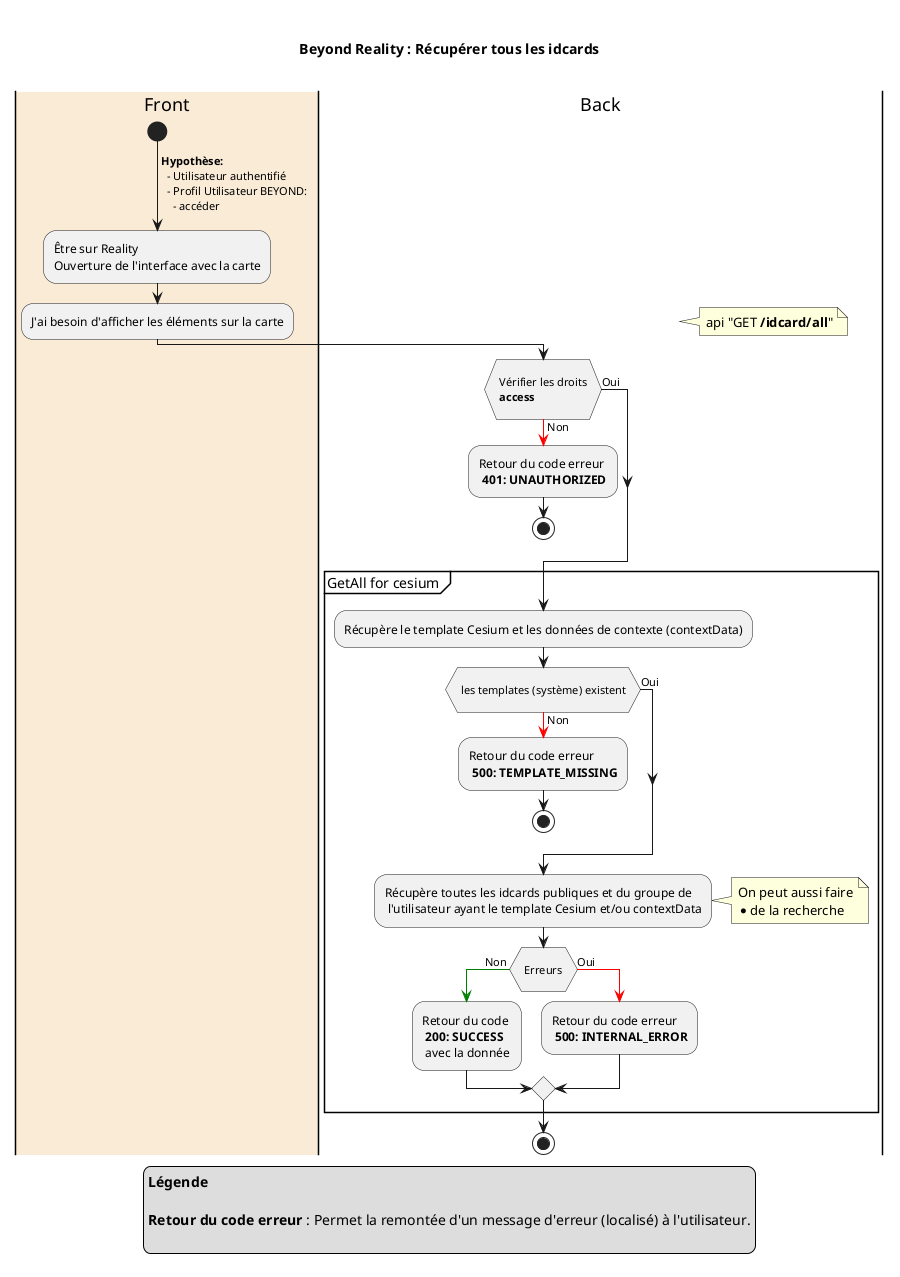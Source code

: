 @startuml idcard_getAll_all

title

Beyond Reality : Récupérer tous les idcards

end title

|#AntiqueWhite| Front |
start
->  **Hypothèse:** \n  - Utilisateur authentifié \n  - Profil Utilisateur BEYOND:  \n    - accéder;

-Être sur Reality\nOuverture de l'interface avec la carte
-J'ai besoin d'afficher les éléments sur la carte

| Back |
note right
  api "GET **/idcard/all**"
end note
if ( \n Vérifier les droits \n **access** \n)
    -[#red]-> Non ;
    -Retour du code erreur \n **401: UNAUTHORIZED**
    stop
else (Oui)
endif


partition "GetAll for cesium " {
    -Récupère le template Cesium et les données de contexte (contextData)
    if ( \n les templates (système) existent \n )
        -[#red]-> Non ;
        -Retour du code erreur \n **500: TEMPLATE_MISSING**
        stop
    else (Oui)
    endif
    -Récupère toutes les idcards publiques et du groupe de \n l'utilisateur ayant le template Cesium et/ou contextData
    note right
    On peut aussi faire
    * de la recherche
    endnote

    if ( \n Erreurs \n )
        -[#green]-> Non ;
        -Retour du code \n **200: SUCCESS** \n avec la donnée
    else
        -[#red]-> Oui ;
        -Retour du code erreur \n **500: INTERNAL_ERROR**
    endif
}
stop



legend 
**Légende**

**Retour du code erreur** : Permet la remontée d'un message d'erreur (localisé) à l'utilisateur.

endlegend

@enduml
